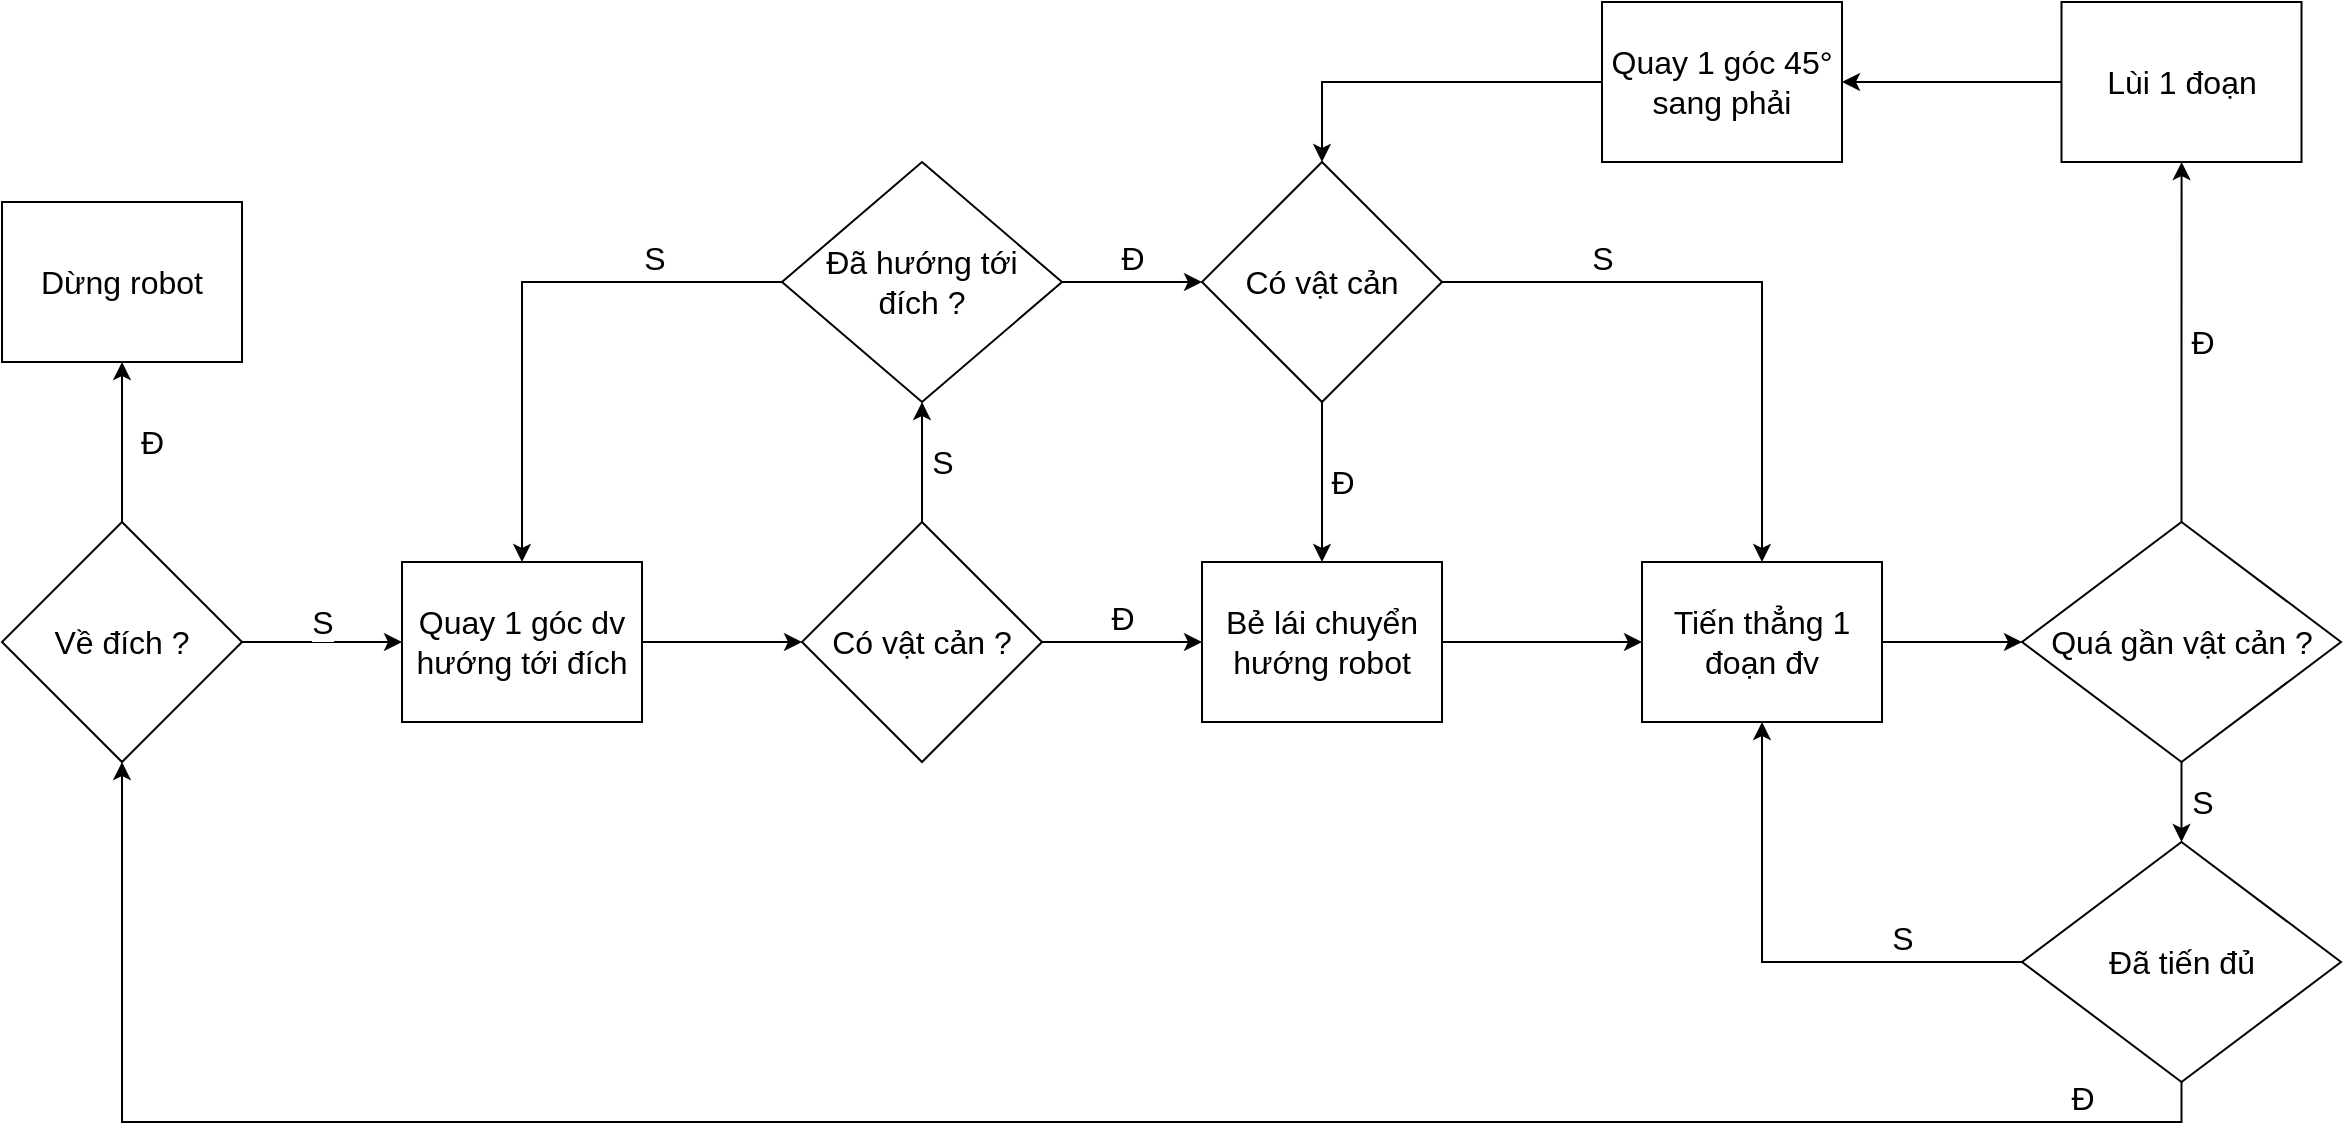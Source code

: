 <mxfile version="17.4.6" type="github">
  <diagram id="oLOWgGKDpw9OvzMkd_oI" name="Page-1">
    <mxGraphModel dx="1046" dy="509" grid="1" gridSize="10" guides="1" tooltips="1" connect="1" arrows="1" fold="1" page="1" pageScale="1" pageWidth="827" pageHeight="1169" math="0" shadow="0">
      <root>
        <mxCell id="0" />
        <mxCell id="1" parent="0" />
        <mxCell id="4Muaz9qUNGao2yhfkKDR-4" value="Đ" style="edgeStyle=orthogonalEdgeStyle;rounded=0;orthogonalLoop=1;jettySize=auto;html=1;fontSize=16;verticalAlign=middle;labelPosition=left;verticalLabelPosition=middle;align=right;spacingRight=0;spacing=0;" edge="1" parent="1" source="4Muaz9qUNGao2yhfkKDR-2" target="4Muaz9qUNGao2yhfkKDR-3">
          <mxGeometry y="-20" relative="1" as="geometry">
            <mxPoint as="offset" />
          </mxGeometry>
        </mxCell>
        <mxCell id="4Muaz9qUNGao2yhfkKDR-7" value="S" style="edgeStyle=orthogonalEdgeStyle;rounded=0;orthogonalLoop=1;jettySize=auto;html=1;fontSize=16;spacing=0;spacingTop=0;labelPosition=center;verticalLabelPosition=bottom;align=center;verticalAlign=bottom;" edge="1" parent="1" source="4Muaz9qUNGao2yhfkKDR-2" target="4Muaz9qUNGao2yhfkKDR-6">
          <mxGeometry relative="1" as="geometry" />
        </mxCell>
        <mxCell id="4Muaz9qUNGao2yhfkKDR-2" value="Về đích ?" style="rhombus;whiteSpace=wrap;html=1;fontSize=16;" vertex="1" parent="1">
          <mxGeometry x="40" y="260" width="120" height="120" as="geometry" />
        </mxCell>
        <mxCell id="4Muaz9qUNGao2yhfkKDR-3" value="Dừng robot" style="whiteSpace=wrap;html=1;fontSize=16;" vertex="1" parent="1">
          <mxGeometry x="40" y="100" width="120" height="80" as="geometry" />
        </mxCell>
        <mxCell id="4Muaz9qUNGao2yhfkKDR-12" value="" style="edgeStyle=orthogonalEdgeStyle;rounded=0;orthogonalLoop=1;jettySize=auto;html=1;fontSize=16;" edge="1" parent="1" source="4Muaz9qUNGao2yhfkKDR-6" target="4Muaz9qUNGao2yhfkKDR-11">
          <mxGeometry relative="1" as="geometry" />
        </mxCell>
        <mxCell id="4Muaz9qUNGao2yhfkKDR-6" value="&lt;div style=&quot;font-size: 16px;&quot;&gt;&lt;span style=&quot;font-size: 16px;&quot;&gt;Quay 1 góc dv hướng tới đích&lt;/span&gt;&lt;/div&gt;" style="whiteSpace=wrap;html=1;align=center;spacing=5;fontSize=16;" vertex="1" parent="1">
          <mxGeometry x="240" y="280" width="120" height="80" as="geometry" />
        </mxCell>
        <mxCell id="4Muaz9qUNGao2yhfkKDR-17" value="S" style="edgeStyle=orthogonalEdgeStyle;rounded=0;orthogonalLoop=1;jettySize=auto;html=1;fontSize=16;horizontal=1;labelPosition=center;verticalLabelPosition=middle;align=center;verticalAlign=middle;" edge="1" parent="1" source="4Muaz9qUNGao2yhfkKDR-11" target="4Muaz9qUNGao2yhfkKDR-16">
          <mxGeometry y="-10" relative="1" as="geometry">
            <mxPoint as="offset" />
          </mxGeometry>
        </mxCell>
        <mxCell id="4Muaz9qUNGao2yhfkKDR-22" value="Đ" style="edgeStyle=orthogonalEdgeStyle;rounded=0;orthogonalLoop=1;jettySize=auto;html=1;fontSize=16;verticalAlign=bottom;" edge="1" parent="1" source="4Muaz9qUNGao2yhfkKDR-11" target="4Muaz9qUNGao2yhfkKDR-21">
          <mxGeometry relative="1" as="geometry" />
        </mxCell>
        <mxCell id="4Muaz9qUNGao2yhfkKDR-11" value="Có vật cản ?" style="rhombus;whiteSpace=wrap;html=1;fontSize=16;spacing=5;" vertex="1" parent="1">
          <mxGeometry x="440" y="260" width="120" height="120" as="geometry" />
        </mxCell>
        <mxCell id="4Muaz9qUNGao2yhfkKDR-19" value="S" style="edgeStyle=orthogonalEdgeStyle;rounded=0;orthogonalLoop=1;jettySize=auto;html=1;fontSize=16;verticalAlign=bottom;" edge="1" parent="1" source="4Muaz9qUNGao2yhfkKDR-16" target="4Muaz9qUNGao2yhfkKDR-6">
          <mxGeometry x="-0.524" relative="1" as="geometry">
            <mxPoint as="offset" />
          </mxGeometry>
        </mxCell>
        <mxCell id="4Muaz9qUNGao2yhfkKDR-43" value="Đ" style="edgeStyle=orthogonalEdgeStyle;rounded=0;orthogonalLoop=1;jettySize=auto;html=1;fontSize=16;verticalAlign=bottom;" edge="1" parent="1" source="4Muaz9qUNGao2yhfkKDR-16" target="4Muaz9qUNGao2yhfkKDR-32">
          <mxGeometry relative="1" as="geometry" />
        </mxCell>
        <mxCell id="4Muaz9qUNGao2yhfkKDR-16" value="Đã hướng tới đích ?" style="rhombus;html=1;fontSize=16;spacing=22;whiteSpace=wrap;" vertex="1" parent="1">
          <mxGeometry x="430" y="80" width="140" height="120" as="geometry" />
        </mxCell>
        <mxCell id="4Muaz9qUNGao2yhfkKDR-25" value="" style="edgeStyle=orthogonalEdgeStyle;rounded=0;orthogonalLoop=1;jettySize=auto;html=1;fontSize=16;" edge="1" parent="1" source="4Muaz9qUNGao2yhfkKDR-21" target="4Muaz9qUNGao2yhfkKDR-24">
          <mxGeometry relative="1" as="geometry" />
        </mxCell>
        <mxCell id="4Muaz9qUNGao2yhfkKDR-21" value="Bẻ lái chuyển hướng robot" style="whiteSpace=wrap;html=1;fontSize=16;spacing=5;" vertex="1" parent="1">
          <mxGeometry x="640" y="280" width="120" height="80" as="geometry" />
        </mxCell>
        <mxCell id="4Muaz9qUNGao2yhfkKDR-23" style="edgeStyle=orthogonalEdgeStyle;rounded=0;orthogonalLoop=1;jettySize=auto;html=1;exitX=0.5;exitY=1;exitDx=0;exitDy=0;fontSize=16;" edge="1" parent="1" source="4Muaz9qUNGao2yhfkKDR-16" target="4Muaz9qUNGao2yhfkKDR-16">
          <mxGeometry relative="1" as="geometry" />
        </mxCell>
        <mxCell id="4Muaz9qUNGao2yhfkKDR-27" value="" style="edgeStyle=orthogonalEdgeStyle;rounded=0;orthogonalLoop=1;jettySize=auto;html=1;fontSize=16;" edge="1" parent="1" source="4Muaz9qUNGao2yhfkKDR-24" target="4Muaz9qUNGao2yhfkKDR-26">
          <mxGeometry relative="1" as="geometry" />
        </mxCell>
        <mxCell id="4Muaz9qUNGao2yhfkKDR-24" value="Tiến thẳng 1 đoạn đv" style="whiteSpace=wrap;html=1;fontSize=16;spacing=5;" vertex="1" parent="1">
          <mxGeometry x="860" y="280" width="120" height="80" as="geometry" />
        </mxCell>
        <mxCell id="4Muaz9qUNGao2yhfkKDR-29" value="Đ" style="edgeStyle=orthogonalEdgeStyle;rounded=0;orthogonalLoop=1;jettySize=auto;html=1;fontSize=16;" edge="1" parent="1" source="4Muaz9qUNGao2yhfkKDR-26" target="4Muaz9qUNGao2yhfkKDR-28">
          <mxGeometry x="0.0" y="-10" relative="1" as="geometry">
            <mxPoint as="offset" />
          </mxGeometry>
        </mxCell>
        <mxCell id="4Muaz9qUNGao2yhfkKDR-48" value="S" style="edgeStyle=orthogonalEdgeStyle;rounded=0;orthogonalLoop=1;jettySize=auto;html=1;fontSize=16;" edge="1" parent="1" source="4Muaz9qUNGao2yhfkKDR-26" target="4Muaz9qUNGao2yhfkKDR-47">
          <mxGeometry y="10" relative="1" as="geometry">
            <mxPoint as="offset" />
          </mxGeometry>
        </mxCell>
        <mxCell id="4Muaz9qUNGao2yhfkKDR-26" value="Quá gần vật cản ?" style="rhombus;whiteSpace=wrap;html=1;fontSize=16;spacing=5;" vertex="1" parent="1">
          <mxGeometry x="1050" y="260" width="159.5" height="120" as="geometry" />
        </mxCell>
        <mxCell id="4Muaz9qUNGao2yhfkKDR-31" value="" style="edgeStyle=orthogonalEdgeStyle;rounded=0;orthogonalLoop=1;jettySize=auto;html=1;fontSize=16;" edge="1" parent="1" source="4Muaz9qUNGao2yhfkKDR-28" target="4Muaz9qUNGao2yhfkKDR-30">
          <mxGeometry relative="1" as="geometry" />
        </mxCell>
        <mxCell id="4Muaz9qUNGao2yhfkKDR-28" value="Lùi 1 đoạn" style="whiteSpace=wrap;html=1;fontSize=16;spacing=5;" vertex="1" parent="1">
          <mxGeometry x="1069.75" width="120" height="80" as="geometry" />
        </mxCell>
        <mxCell id="4Muaz9qUNGao2yhfkKDR-45" style="edgeStyle=orthogonalEdgeStyle;rounded=0;orthogonalLoop=1;jettySize=auto;html=1;entryX=0.5;entryY=0;entryDx=0;entryDy=0;fontSize=16;" edge="1" parent="1" source="4Muaz9qUNGao2yhfkKDR-30" target="4Muaz9qUNGao2yhfkKDR-32">
          <mxGeometry relative="1" as="geometry" />
        </mxCell>
        <mxCell id="4Muaz9qUNGao2yhfkKDR-30" value="Quay 1 góc 45°&lt;br&gt;sang phải" style="whiteSpace=wrap;html=1;fontSize=16;spacing=5;" vertex="1" parent="1">
          <mxGeometry x="840" width="120" height="80" as="geometry" />
        </mxCell>
        <mxCell id="4Muaz9qUNGao2yhfkKDR-41" value="Đ" style="edgeStyle=orthogonalEdgeStyle;rounded=0;orthogonalLoop=1;jettySize=auto;html=1;fontSize=16;" edge="1" parent="1" source="4Muaz9qUNGao2yhfkKDR-32" target="4Muaz9qUNGao2yhfkKDR-21">
          <mxGeometry y="10" relative="1" as="geometry">
            <mxPoint as="offset" />
          </mxGeometry>
        </mxCell>
        <mxCell id="4Muaz9qUNGao2yhfkKDR-42" value="S" style="edgeStyle=orthogonalEdgeStyle;rounded=0;orthogonalLoop=1;jettySize=auto;html=1;fontSize=16;verticalAlign=bottom;" edge="1" parent="1" source="4Muaz9qUNGao2yhfkKDR-32" target="4Muaz9qUNGao2yhfkKDR-24">
          <mxGeometry x="-0.466" relative="1" as="geometry">
            <mxPoint as="offset" />
          </mxGeometry>
        </mxCell>
        <mxCell id="4Muaz9qUNGao2yhfkKDR-32" value="Có vật cản" style="rhombus;whiteSpace=wrap;html=1;fontSize=16;spacing=5;" vertex="1" parent="1">
          <mxGeometry x="640" y="80" width="120" height="120" as="geometry" />
        </mxCell>
        <mxCell id="4Muaz9qUNGao2yhfkKDR-49" value="S" style="edgeStyle=orthogonalEdgeStyle;rounded=0;orthogonalLoop=1;jettySize=auto;html=1;fontSize=16;verticalAlign=bottom;" edge="1" parent="1" source="4Muaz9qUNGao2yhfkKDR-47" target="4Muaz9qUNGao2yhfkKDR-24">
          <mxGeometry x="-0.517" relative="1" as="geometry">
            <mxPoint as="offset" />
          </mxGeometry>
        </mxCell>
        <mxCell id="4Muaz9qUNGao2yhfkKDR-50" value="Đ" style="edgeStyle=orthogonalEdgeStyle;rounded=0;orthogonalLoop=1;jettySize=auto;html=1;entryX=0.5;entryY=1;entryDx=0;entryDy=0;fontSize=16;verticalAlign=bottom;" edge="1" parent="1" source="4Muaz9qUNGao2yhfkKDR-47" target="4Muaz9qUNGao2yhfkKDR-2">
          <mxGeometry x="-0.886" relative="1" as="geometry">
            <Array as="points">
              <mxPoint x="1130" y="560" />
              <mxPoint x="100" y="560" />
            </Array>
            <mxPoint as="offset" />
          </mxGeometry>
        </mxCell>
        <mxCell id="4Muaz9qUNGao2yhfkKDR-47" value="Đã tiến đủ" style="rhombus;whiteSpace=wrap;html=1;fontSize=16;spacing=5;" vertex="1" parent="1">
          <mxGeometry x="1050" y="420" width="159.5" height="120" as="geometry" />
        </mxCell>
      </root>
    </mxGraphModel>
  </diagram>
</mxfile>
